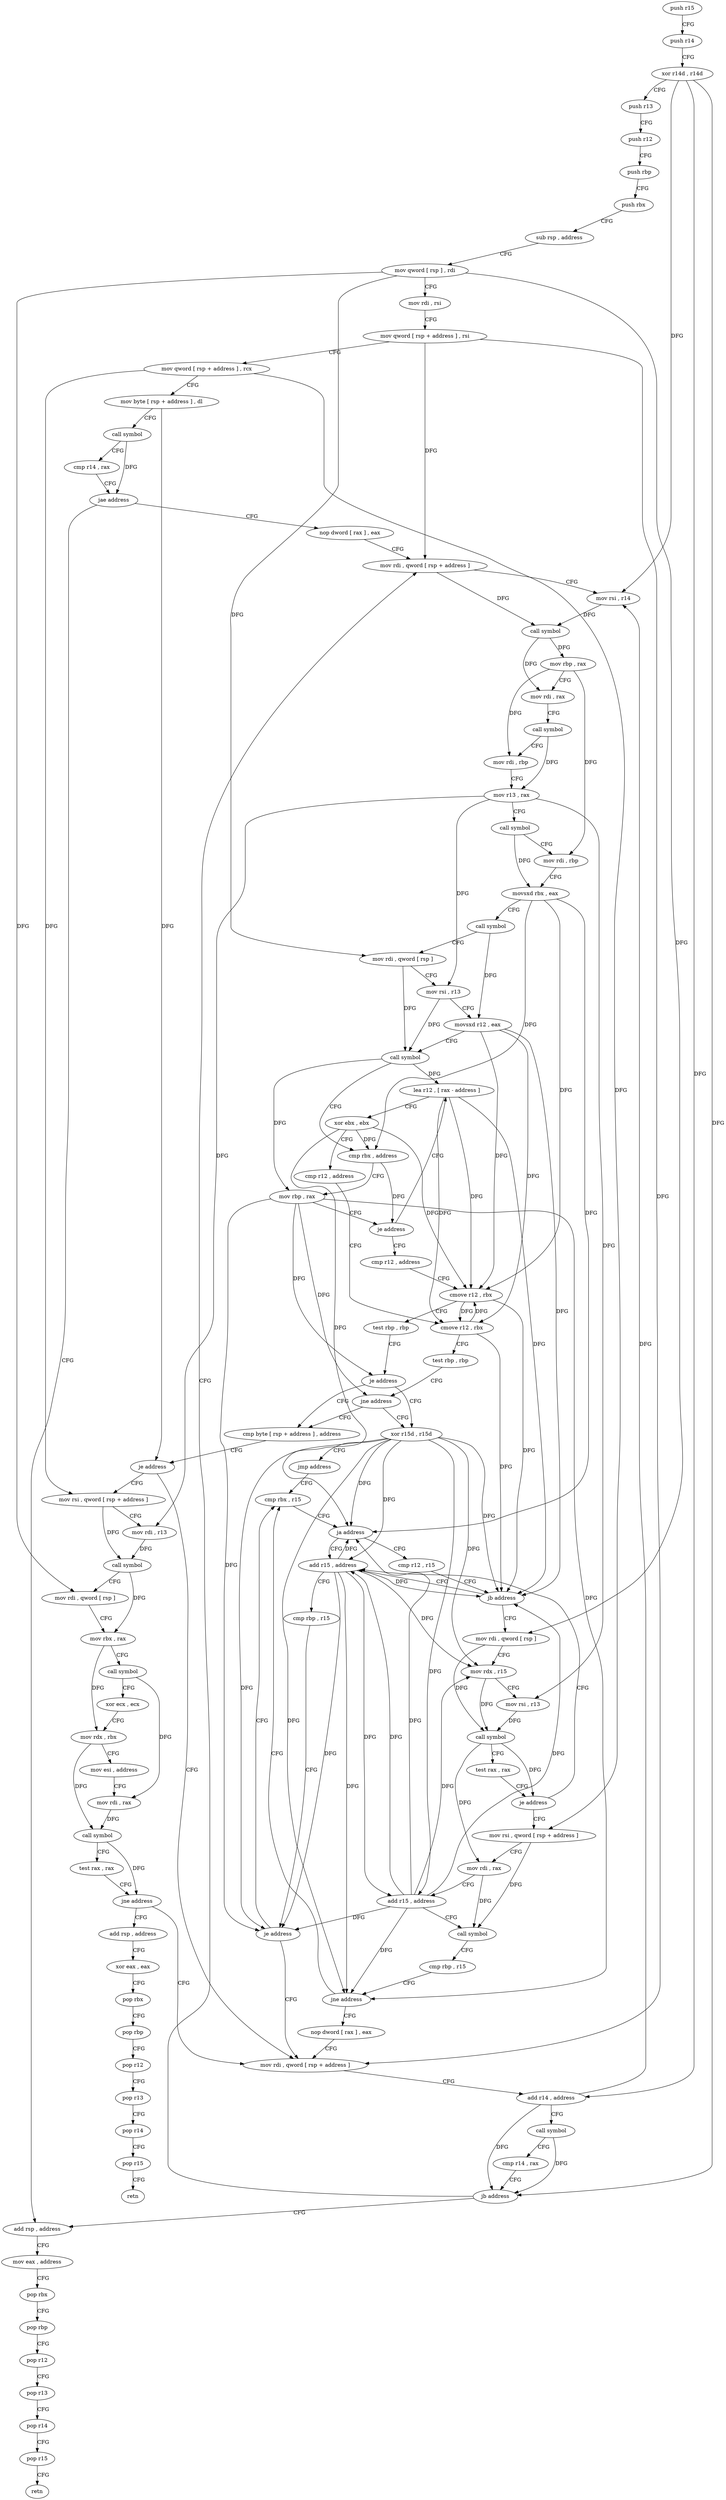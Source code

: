 digraph "func" {
"99232" [label = "push r15" ]
"99234" [label = "push r14" ]
"99236" [label = "xor r14d , r14d" ]
"99239" [label = "push r13" ]
"99241" [label = "push r12" ]
"99243" [label = "push rbp" ]
"99244" [label = "push rbx" ]
"99245" [label = "sub rsp , address" ]
"99249" [label = "mov qword [ rsp ] , rdi" ]
"99253" [label = "mov rdi , rsi" ]
"99256" [label = "mov qword [ rsp + address ] , rsi" ]
"99261" [label = "mov qword [ rsp + address ] , rcx" ]
"99266" [label = "mov byte [ rsp + address ] , dl" ]
"99270" [label = "call symbol" ]
"99275" [label = "cmp r14 , rax" ]
"99278" [label = "jae address" ]
"99479" [label = "add rsp , address" ]
"99284" [label = "nop dword [ rax ] , eax" ]
"99483" [label = "mov eax , address" ]
"99488" [label = "pop rbx" ]
"99489" [label = "pop rbp" ]
"99490" [label = "pop r12" ]
"99492" [label = "pop r13" ]
"99494" [label = "pop r14" ]
"99496" [label = "pop r15" ]
"99498" [label = "retn" ]
"99288" [label = "mov rdi , qword [ rsp + address ]" ]
"99504" [label = "lea r12 , [ rax - address ]" ]
"99508" [label = "xor ebx , ebx" ]
"99510" [label = "cmp r12 , address" ]
"99514" [label = "cmove r12 , rbx" ]
"99518" [label = "test rbp , rbp" ]
"99521" [label = "jne address" ]
"99379" [label = "xor r15d , r15d" ]
"99527" [label = "cmp byte [ rsp + address ] , address" ]
"99362" [label = "cmp r12 , address" ]
"99366" [label = "cmove r12 , rbx" ]
"99370" [label = "test rbp , rbp" ]
"99373" [label = "je address" ]
"99382" [label = "jmp address" ]
"99401" [label = "cmp rbx , r15" ]
"99532" [label = "je address" ]
"99456" [label = "mov rdi , qword [ rsp + address ]" ]
"99534" [label = "mov rsi , qword [ rsp + address ]" ]
"99404" [label = "ja address" ]
"99392" [label = "add r15 , address" ]
"99406" [label = "cmp r12 , r15" ]
"99461" [label = "add r14 , address" ]
"99465" [label = "call symbol" ]
"99470" [label = "cmp r14 , rax" ]
"99473" [label = "jb address" ]
"99539" [label = "mov rdi , r13" ]
"99542" [label = "call symbol" ]
"99547" [label = "mov rdi , qword [ rsp ]" ]
"99551" [label = "mov rbx , rax" ]
"99554" [label = "call symbol" ]
"99559" [label = "xor ecx , ecx" ]
"99561" [label = "mov rdx , rbx" ]
"99564" [label = "mov esi , address" ]
"99569" [label = "mov rdi , rax" ]
"99572" [label = "call symbol" ]
"99577" [label = "test rax , rax" ]
"99580" [label = "jne address" ]
"99582" [label = "add rsp , address" ]
"99396" [label = "cmp rbp , r15" ]
"99399" [label = "je address" ]
"99409" [label = "jb address" ]
"99411" [label = "mov rdi , qword [ rsp ]" ]
"99293" [label = "mov rsi , r14" ]
"99296" [label = "call symbol" ]
"99301" [label = "mov rbp , rax" ]
"99304" [label = "mov rdi , rax" ]
"99307" [label = "call symbol" ]
"99312" [label = "mov rdi , rbp" ]
"99315" [label = "mov r13 , rax" ]
"99318" [label = "call symbol" ]
"99323" [label = "mov rdi , rbp" ]
"99326" [label = "movsxd rbx , eax" ]
"99329" [label = "call symbol" ]
"99334" [label = "mov rdi , qword [ rsp ]" ]
"99338" [label = "mov rsi , r13" ]
"99341" [label = "movsxd r12 , eax" ]
"99344" [label = "call symbol" ]
"99349" [label = "cmp rbx , address" ]
"99353" [label = "mov rbp , rax" ]
"99356" [label = "je address" ]
"99586" [label = "xor eax , eax" ]
"99588" [label = "pop rbx" ]
"99589" [label = "pop rbp" ]
"99590" [label = "pop r12" ]
"99592" [label = "pop r13" ]
"99594" [label = "pop r14" ]
"99596" [label = "pop r15" ]
"99598" [label = "retn" ]
"99415" [label = "mov rdx , r15" ]
"99418" [label = "mov rsi , r13" ]
"99421" [label = "call symbol" ]
"99426" [label = "test rax , rax" ]
"99429" [label = "je address" ]
"99431" [label = "mov rsi , qword [ rsp + address ]" ]
"99436" [label = "mov rdi , rax" ]
"99439" [label = "add r15 , address" ]
"99443" [label = "call symbol" ]
"99448" [label = "cmp rbp , r15" ]
"99451" [label = "jne address" ]
"99453" [label = "nop dword [ rax ] , eax" ]
"99232" -> "99234" [ label = "CFG" ]
"99234" -> "99236" [ label = "CFG" ]
"99236" -> "99239" [ label = "CFG" ]
"99236" -> "99293" [ label = "DFG" ]
"99236" -> "99461" [ label = "DFG" ]
"99236" -> "99473" [ label = "DFG" ]
"99239" -> "99241" [ label = "CFG" ]
"99241" -> "99243" [ label = "CFG" ]
"99243" -> "99244" [ label = "CFG" ]
"99244" -> "99245" [ label = "CFG" ]
"99245" -> "99249" [ label = "CFG" ]
"99249" -> "99253" [ label = "CFG" ]
"99249" -> "99334" [ label = "DFG" ]
"99249" -> "99547" [ label = "DFG" ]
"99249" -> "99411" [ label = "DFG" ]
"99253" -> "99256" [ label = "CFG" ]
"99256" -> "99261" [ label = "CFG" ]
"99256" -> "99288" [ label = "DFG" ]
"99256" -> "99456" [ label = "DFG" ]
"99261" -> "99266" [ label = "CFG" ]
"99261" -> "99534" [ label = "DFG" ]
"99261" -> "99431" [ label = "DFG" ]
"99266" -> "99270" [ label = "CFG" ]
"99266" -> "99532" [ label = "DFG" ]
"99270" -> "99275" [ label = "CFG" ]
"99270" -> "99278" [ label = "DFG" ]
"99275" -> "99278" [ label = "CFG" ]
"99278" -> "99479" [ label = "CFG" ]
"99278" -> "99284" [ label = "CFG" ]
"99479" -> "99483" [ label = "CFG" ]
"99284" -> "99288" [ label = "CFG" ]
"99483" -> "99488" [ label = "CFG" ]
"99488" -> "99489" [ label = "CFG" ]
"99489" -> "99490" [ label = "CFG" ]
"99490" -> "99492" [ label = "CFG" ]
"99492" -> "99494" [ label = "CFG" ]
"99494" -> "99496" [ label = "CFG" ]
"99496" -> "99498" [ label = "CFG" ]
"99288" -> "99293" [ label = "CFG" ]
"99288" -> "99296" [ label = "DFG" ]
"99504" -> "99508" [ label = "CFG" ]
"99504" -> "99514" [ label = "DFG" ]
"99504" -> "99366" [ label = "DFG" ]
"99504" -> "99409" [ label = "DFG" ]
"99508" -> "99510" [ label = "CFG" ]
"99508" -> "99349" [ label = "DFG" ]
"99508" -> "99366" [ label = "DFG" ]
"99508" -> "99404" [ label = "DFG" ]
"99510" -> "99514" [ label = "CFG" ]
"99514" -> "99518" [ label = "CFG" ]
"99514" -> "99366" [ label = "DFG" ]
"99514" -> "99409" [ label = "DFG" ]
"99518" -> "99521" [ label = "CFG" ]
"99521" -> "99379" [ label = "CFG" ]
"99521" -> "99527" [ label = "CFG" ]
"99379" -> "99382" [ label = "CFG" ]
"99379" -> "99404" [ label = "DFG" ]
"99379" -> "99392" [ label = "DFG" ]
"99379" -> "99399" [ label = "DFG" ]
"99379" -> "99409" [ label = "DFG" ]
"99379" -> "99415" [ label = "DFG" ]
"99379" -> "99439" [ label = "DFG" ]
"99379" -> "99451" [ label = "DFG" ]
"99527" -> "99532" [ label = "CFG" ]
"99362" -> "99366" [ label = "CFG" ]
"99366" -> "99370" [ label = "CFG" ]
"99366" -> "99514" [ label = "DFG" ]
"99366" -> "99409" [ label = "DFG" ]
"99370" -> "99373" [ label = "CFG" ]
"99373" -> "99527" [ label = "CFG" ]
"99373" -> "99379" [ label = "CFG" ]
"99382" -> "99401" [ label = "CFG" ]
"99401" -> "99404" [ label = "CFG" ]
"99532" -> "99456" [ label = "CFG" ]
"99532" -> "99534" [ label = "CFG" ]
"99456" -> "99461" [ label = "CFG" ]
"99534" -> "99539" [ label = "CFG" ]
"99534" -> "99542" [ label = "DFG" ]
"99404" -> "99392" [ label = "CFG" ]
"99404" -> "99406" [ label = "CFG" ]
"99392" -> "99396" [ label = "CFG" ]
"99392" -> "99404" [ label = "DFG" ]
"99392" -> "99399" [ label = "DFG" ]
"99392" -> "99409" [ label = "DFG" ]
"99392" -> "99415" [ label = "DFG" ]
"99392" -> "99439" [ label = "DFG" ]
"99392" -> "99451" [ label = "DFG" ]
"99406" -> "99409" [ label = "CFG" ]
"99461" -> "99465" [ label = "CFG" ]
"99461" -> "99293" [ label = "DFG" ]
"99461" -> "99473" [ label = "DFG" ]
"99465" -> "99470" [ label = "CFG" ]
"99465" -> "99473" [ label = "DFG" ]
"99470" -> "99473" [ label = "CFG" ]
"99473" -> "99288" [ label = "CFG" ]
"99473" -> "99479" [ label = "CFG" ]
"99539" -> "99542" [ label = "DFG" ]
"99542" -> "99547" [ label = "CFG" ]
"99542" -> "99551" [ label = "DFG" ]
"99547" -> "99551" [ label = "CFG" ]
"99551" -> "99554" [ label = "CFG" ]
"99551" -> "99561" [ label = "DFG" ]
"99554" -> "99559" [ label = "CFG" ]
"99554" -> "99569" [ label = "DFG" ]
"99559" -> "99561" [ label = "CFG" ]
"99561" -> "99564" [ label = "CFG" ]
"99561" -> "99572" [ label = "DFG" ]
"99564" -> "99569" [ label = "CFG" ]
"99569" -> "99572" [ label = "DFG" ]
"99572" -> "99577" [ label = "CFG" ]
"99572" -> "99580" [ label = "DFG" ]
"99577" -> "99580" [ label = "CFG" ]
"99580" -> "99456" [ label = "CFG" ]
"99580" -> "99582" [ label = "CFG" ]
"99582" -> "99586" [ label = "CFG" ]
"99396" -> "99399" [ label = "CFG" ]
"99399" -> "99456" [ label = "CFG" ]
"99399" -> "99401" [ label = "CFG" ]
"99409" -> "99392" [ label = "CFG" ]
"99409" -> "99411" [ label = "CFG" ]
"99411" -> "99415" [ label = "CFG" ]
"99411" -> "99421" [ label = "DFG" ]
"99293" -> "99296" [ label = "DFG" ]
"99296" -> "99301" [ label = "DFG" ]
"99296" -> "99304" [ label = "DFG" ]
"99301" -> "99304" [ label = "CFG" ]
"99301" -> "99312" [ label = "DFG" ]
"99301" -> "99323" [ label = "DFG" ]
"99304" -> "99307" [ label = "CFG" ]
"99307" -> "99312" [ label = "CFG" ]
"99307" -> "99315" [ label = "DFG" ]
"99312" -> "99315" [ label = "CFG" ]
"99315" -> "99318" [ label = "CFG" ]
"99315" -> "99338" [ label = "DFG" ]
"99315" -> "99539" [ label = "DFG" ]
"99315" -> "99418" [ label = "DFG" ]
"99318" -> "99323" [ label = "CFG" ]
"99318" -> "99326" [ label = "DFG" ]
"99323" -> "99326" [ label = "CFG" ]
"99326" -> "99329" [ label = "CFG" ]
"99326" -> "99349" [ label = "DFG" ]
"99326" -> "99366" [ label = "DFG" ]
"99326" -> "99404" [ label = "DFG" ]
"99329" -> "99334" [ label = "CFG" ]
"99329" -> "99341" [ label = "DFG" ]
"99334" -> "99338" [ label = "CFG" ]
"99334" -> "99344" [ label = "DFG" ]
"99338" -> "99341" [ label = "CFG" ]
"99338" -> "99344" [ label = "DFG" ]
"99341" -> "99344" [ label = "CFG" ]
"99341" -> "99514" [ label = "DFG" ]
"99341" -> "99366" [ label = "DFG" ]
"99341" -> "99409" [ label = "DFG" ]
"99344" -> "99349" [ label = "CFG" ]
"99344" -> "99353" [ label = "DFG" ]
"99344" -> "99504" [ label = "DFG" ]
"99349" -> "99353" [ label = "CFG" ]
"99349" -> "99356" [ label = "DFG" ]
"99353" -> "99356" [ label = "CFG" ]
"99353" -> "99521" [ label = "DFG" ]
"99353" -> "99373" [ label = "DFG" ]
"99353" -> "99399" [ label = "DFG" ]
"99353" -> "99451" [ label = "DFG" ]
"99356" -> "99504" [ label = "CFG" ]
"99356" -> "99362" [ label = "CFG" ]
"99586" -> "99588" [ label = "CFG" ]
"99588" -> "99589" [ label = "CFG" ]
"99589" -> "99590" [ label = "CFG" ]
"99590" -> "99592" [ label = "CFG" ]
"99592" -> "99594" [ label = "CFG" ]
"99594" -> "99596" [ label = "CFG" ]
"99596" -> "99598" [ label = "CFG" ]
"99415" -> "99418" [ label = "CFG" ]
"99415" -> "99421" [ label = "DFG" ]
"99418" -> "99421" [ label = "DFG" ]
"99421" -> "99426" [ label = "CFG" ]
"99421" -> "99429" [ label = "DFG" ]
"99421" -> "99436" [ label = "DFG" ]
"99426" -> "99429" [ label = "CFG" ]
"99429" -> "99392" [ label = "CFG" ]
"99429" -> "99431" [ label = "CFG" ]
"99431" -> "99436" [ label = "CFG" ]
"99431" -> "99443" [ label = "DFG" ]
"99436" -> "99439" [ label = "CFG" ]
"99436" -> "99443" [ label = "DFG" ]
"99439" -> "99443" [ label = "CFG" ]
"99439" -> "99404" [ label = "DFG" ]
"99439" -> "99392" [ label = "DFG" ]
"99439" -> "99399" [ label = "DFG" ]
"99439" -> "99409" [ label = "DFG" ]
"99439" -> "99415" [ label = "DFG" ]
"99439" -> "99451" [ label = "DFG" ]
"99443" -> "99448" [ label = "CFG" ]
"99448" -> "99451" [ label = "CFG" ]
"99451" -> "99401" [ label = "CFG" ]
"99451" -> "99453" [ label = "CFG" ]
"99453" -> "99456" [ label = "CFG" ]
}
